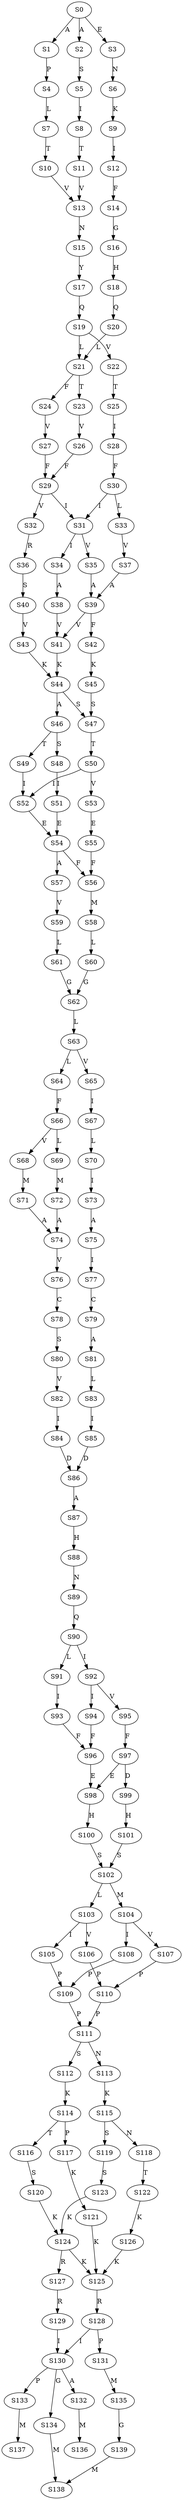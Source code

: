 strict digraph  {
	S0 -> S1 [ label = A ];
	S0 -> S2 [ label = A ];
	S0 -> S3 [ label = E ];
	S1 -> S4 [ label = P ];
	S2 -> S5 [ label = S ];
	S3 -> S6 [ label = N ];
	S4 -> S7 [ label = L ];
	S5 -> S8 [ label = I ];
	S6 -> S9 [ label = K ];
	S7 -> S10 [ label = T ];
	S8 -> S11 [ label = T ];
	S9 -> S12 [ label = I ];
	S10 -> S13 [ label = V ];
	S11 -> S13 [ label = V ];
	S12 -> S14 [ label = F ];
	S13 -> S15 [ label = N ];
	S14 -> S16 [ label = G ];
	S15 -> S17 [ label = Y ];
	S16 -> S18 [ label = H ];
	S17 -> S19 [ label = Q ];
	S18 -> S20 [ label = Q ];
	S19 -> S21 [ label = L ];
	S19 -> S22 [ label = V ];
	S20 -> S21 [ label = L ];
	S21 -> S23 [ label = T ];
	S21 -> S24 [ label = F ];
	S22 -> S25 [ label = T ];
	S23 -> S26 [ label = V ];
	S24 -> S27 [ label = V ];
	S25 -> S28 [ label = I ];
	S26 -> S29 [ label = F ];
	S27 -> S29 [ label = F ];
	S28 -> S30 [ label = F ];
	S29 -> S31 [ label = I ];
	S29 -> S32 [ label = V ];
	S30 -> S31 [ label = I ];
	S30 -> S33 [ label = L ];
	S31 -> S34 [ label = I ];
	S31 -> S35 [ label = V ];
	S32 -> S36 [ label = R ];
	S33 -> S37 [ label = V ];
	S34 -> S38 [ label = A ];
	S35 -> S39 [ label = A ];
	S36 -> S40 [ label = S ];
	S37 -> S39 [ label = A ];
	S38 -> S41 [ label = V ];
	S39 -> S42 [ label = F ];
	S39 -> S41 [ label = V ];
	S40 -> S43 [ label = V ];
	S41 -> S44 [ label = K ];
	S42 -> S45 [ label = K ];
	S43 -> S44 [ label = K ];
	S44 -> S46 [ label = A ];
	S44 -> S47 [ label = S ];
	S45 -> S47 [ label = S ];
	S46 -> S48 [ label = S ];
	S46 -> S49 [ label = T ];
	S47 -> S50 [ label = T ];
	S48 -> S51 [ label = I ];
	S49 -> S52 [ label = I ];
	S50 -> S52 [ label = I ];
	S50 -> S53 [ label = V ];
	S51 -> S54 [ label = E ];
	S52 -> S54 [ label = E ];
	S53 -> S55 [ label = E ];
	S54 -> S56 [ label = F ];
	S54 -> S57 [ label = A ];
	S55 -> S56 [ label = F ];
	S56 -> S58 [ label = M ];
	S57 -> S59 [ label = V ];
	S58 -> S60 [ label = L ];
	S59 -> S61 [ label = L ];
	S60 -> S62 [ label = G ];
	S61 -> S62 [ label = G ];
	S62 -> S63 [ label = L ];
	S63 -> S64 [ label = L ];
	S63 -> S65 [ label = V ];
	S64 -> S66 [ label = F ];
	S65 -> S67 [ label = I ];
	S66 -> S68 [ label = V ];
	S66 -> S69 [ label = L ];
	S67 -> S70 [ label = L ];
	S68 -> S71 [ label = M ];
	S69 -> S72 [ label = M ];
	S70 -> S73 [ label = I ];
	S71 -> S74 [ label = A ];
	S72 -> S74 [ label = A ];
	S73 -> S75 [ label = A ];
	S74 -> S76 [ label = V ];
	S75 -> S77 [ label = I ];
	S76 -> S78 [ label = C ];
	S77 -> S79 [ label = C ];
	S78 -> S80 [ label = S ];
	S79 -> S81 [ label = A ];
	S80 -> S82 [ label = V ];
	S81 -> S83 [ label = L ];
	S82 -> S84 [ label = I ];
	S83 -> S85 [ label = I ];
	S84 -> S86 [ label = D ];
	S85 -> S86 [ label = D ];
	S86 -> S87 [ label = A ];
	S87 -> S88 [ label = H ];
	S88 -> S89 [ label = N ];
	S89 -> S90 [ label = Q ];
	S90 -> S91 [ label = L ];
	S90 -> S92 [ label = I ];
	S91 -> S93 [ label = I ];
	S92 -> S94 [ label = I ];
	S92 -> S95 [ label = V ];
	S93 -> S96 [ label = F ];
	S94 -> S96 [ label = F ];
	S95 -> S97 [ label = F ];
	S96 -> S98 [ label = E ];
	S97 -> S98 [ label = E ];
	S97 -> S99 [ label = D ];
	S98 -> S100 [ label = H ];
	S99 -> S101 [ label = H ];
	S100 -> S102 [ label = S ];
	S101 -> S102 [ label = S ];
	S102 -> S103 [ label = L ];
	S102 -> S104 [ label = M ];
	S103 -> S105 [ label = I ];
	S103 -> S106 [ label = V ];
	S104 -> S107 [ label = V ];
	S104 -> S108 [ label = I ];
	S105 -> S109 [ label = P ];
	S106 -> S110 [ label = P ];
	S107 -> S110 [ label = P ];
	S108 -> S109 [ label = P ];
	S109 -> S111 [ label = P ];
	S110 -> S111 [ label = P ];
	S111 -> S112 [ label = S ];
	S111 -> S113 [ label = N ];
	S112 -> S114 [ label = K ];
	S113 -> S115 [ label = K ];
	S114 -> S116 [ label = T ];
	S114 -> S117 [ label = P ];
	S115 -> S118 [ label = N ];
	S115 -> S119 [ label = S ];
	S116 -> S120 [ label = S ];
	S117 -> S121 [ label = K ];
	S118 -> S122 [ label = T ];
	S119 -> S123 [ label = S ];
	S120 -> S124 [ label = K ];
	S121 -> S125 [ label = K ];
	S122 -> S126 [ label = K ];
	S123 -> S124 [ label = K ];
	S124 -> S127 [ label = R ];
	S124 -> S125 [ label = K ];
	S125 -> S128 [ label = R ];
	S126 -> S125 [ label = K ];
	S127 -> S129 [ label = R ];
	S128 -> S130 [ label = I ];
	S128 -> S131 [ label = P ];
	S129 -> S130 [ label = I ];
	S130 -> S132 [ label = A ];
	S130 -> S133 [ label = P ];
	S130 -> S134 [ label = G ];
	S131 -> S135 [ label = M ];
	S132 -> S136 [ label = M ];
	S133 -> S137 [ label = M ];
	S134 -> S138 [ label = M ];
	S135 -> S139 [ label = G ];
	S139 -> S138 [ label = M ];
}

